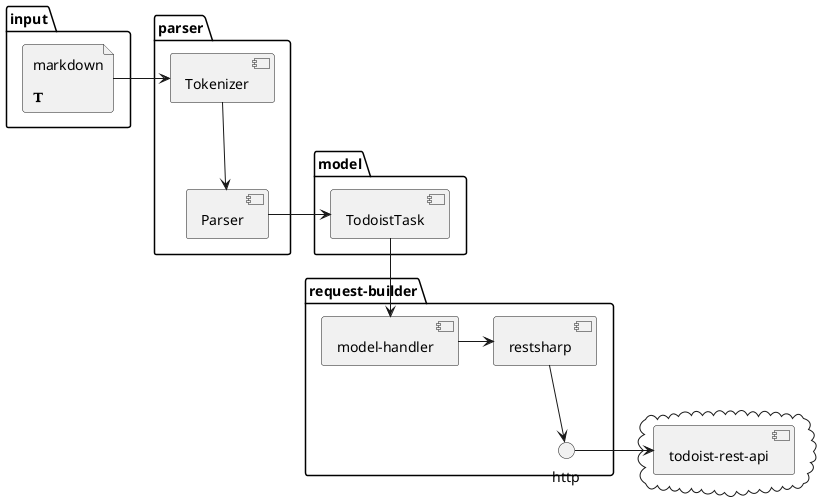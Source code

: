 @startuml

package "input" {
  file markdown [
    markdown

    <&text>
  ]
}

package "parser" {
  [Tokenizer]
  [Parser]
}

package "model" {
  [TodoistTask]
}

package "request-builder" {
  [model-handler]
  [restsharp] --> http
}

cloud {
  [todoist-rest-api]
}

markdown -> [Tokenizer]
[Tokenizer] --> [Parser]
[Parser] -> [TodoistTask]
[TodoistTask] --> [model-handler]
[model-handler] -> [restsharp]
http -> [todoist-rest-api]

@enduml

